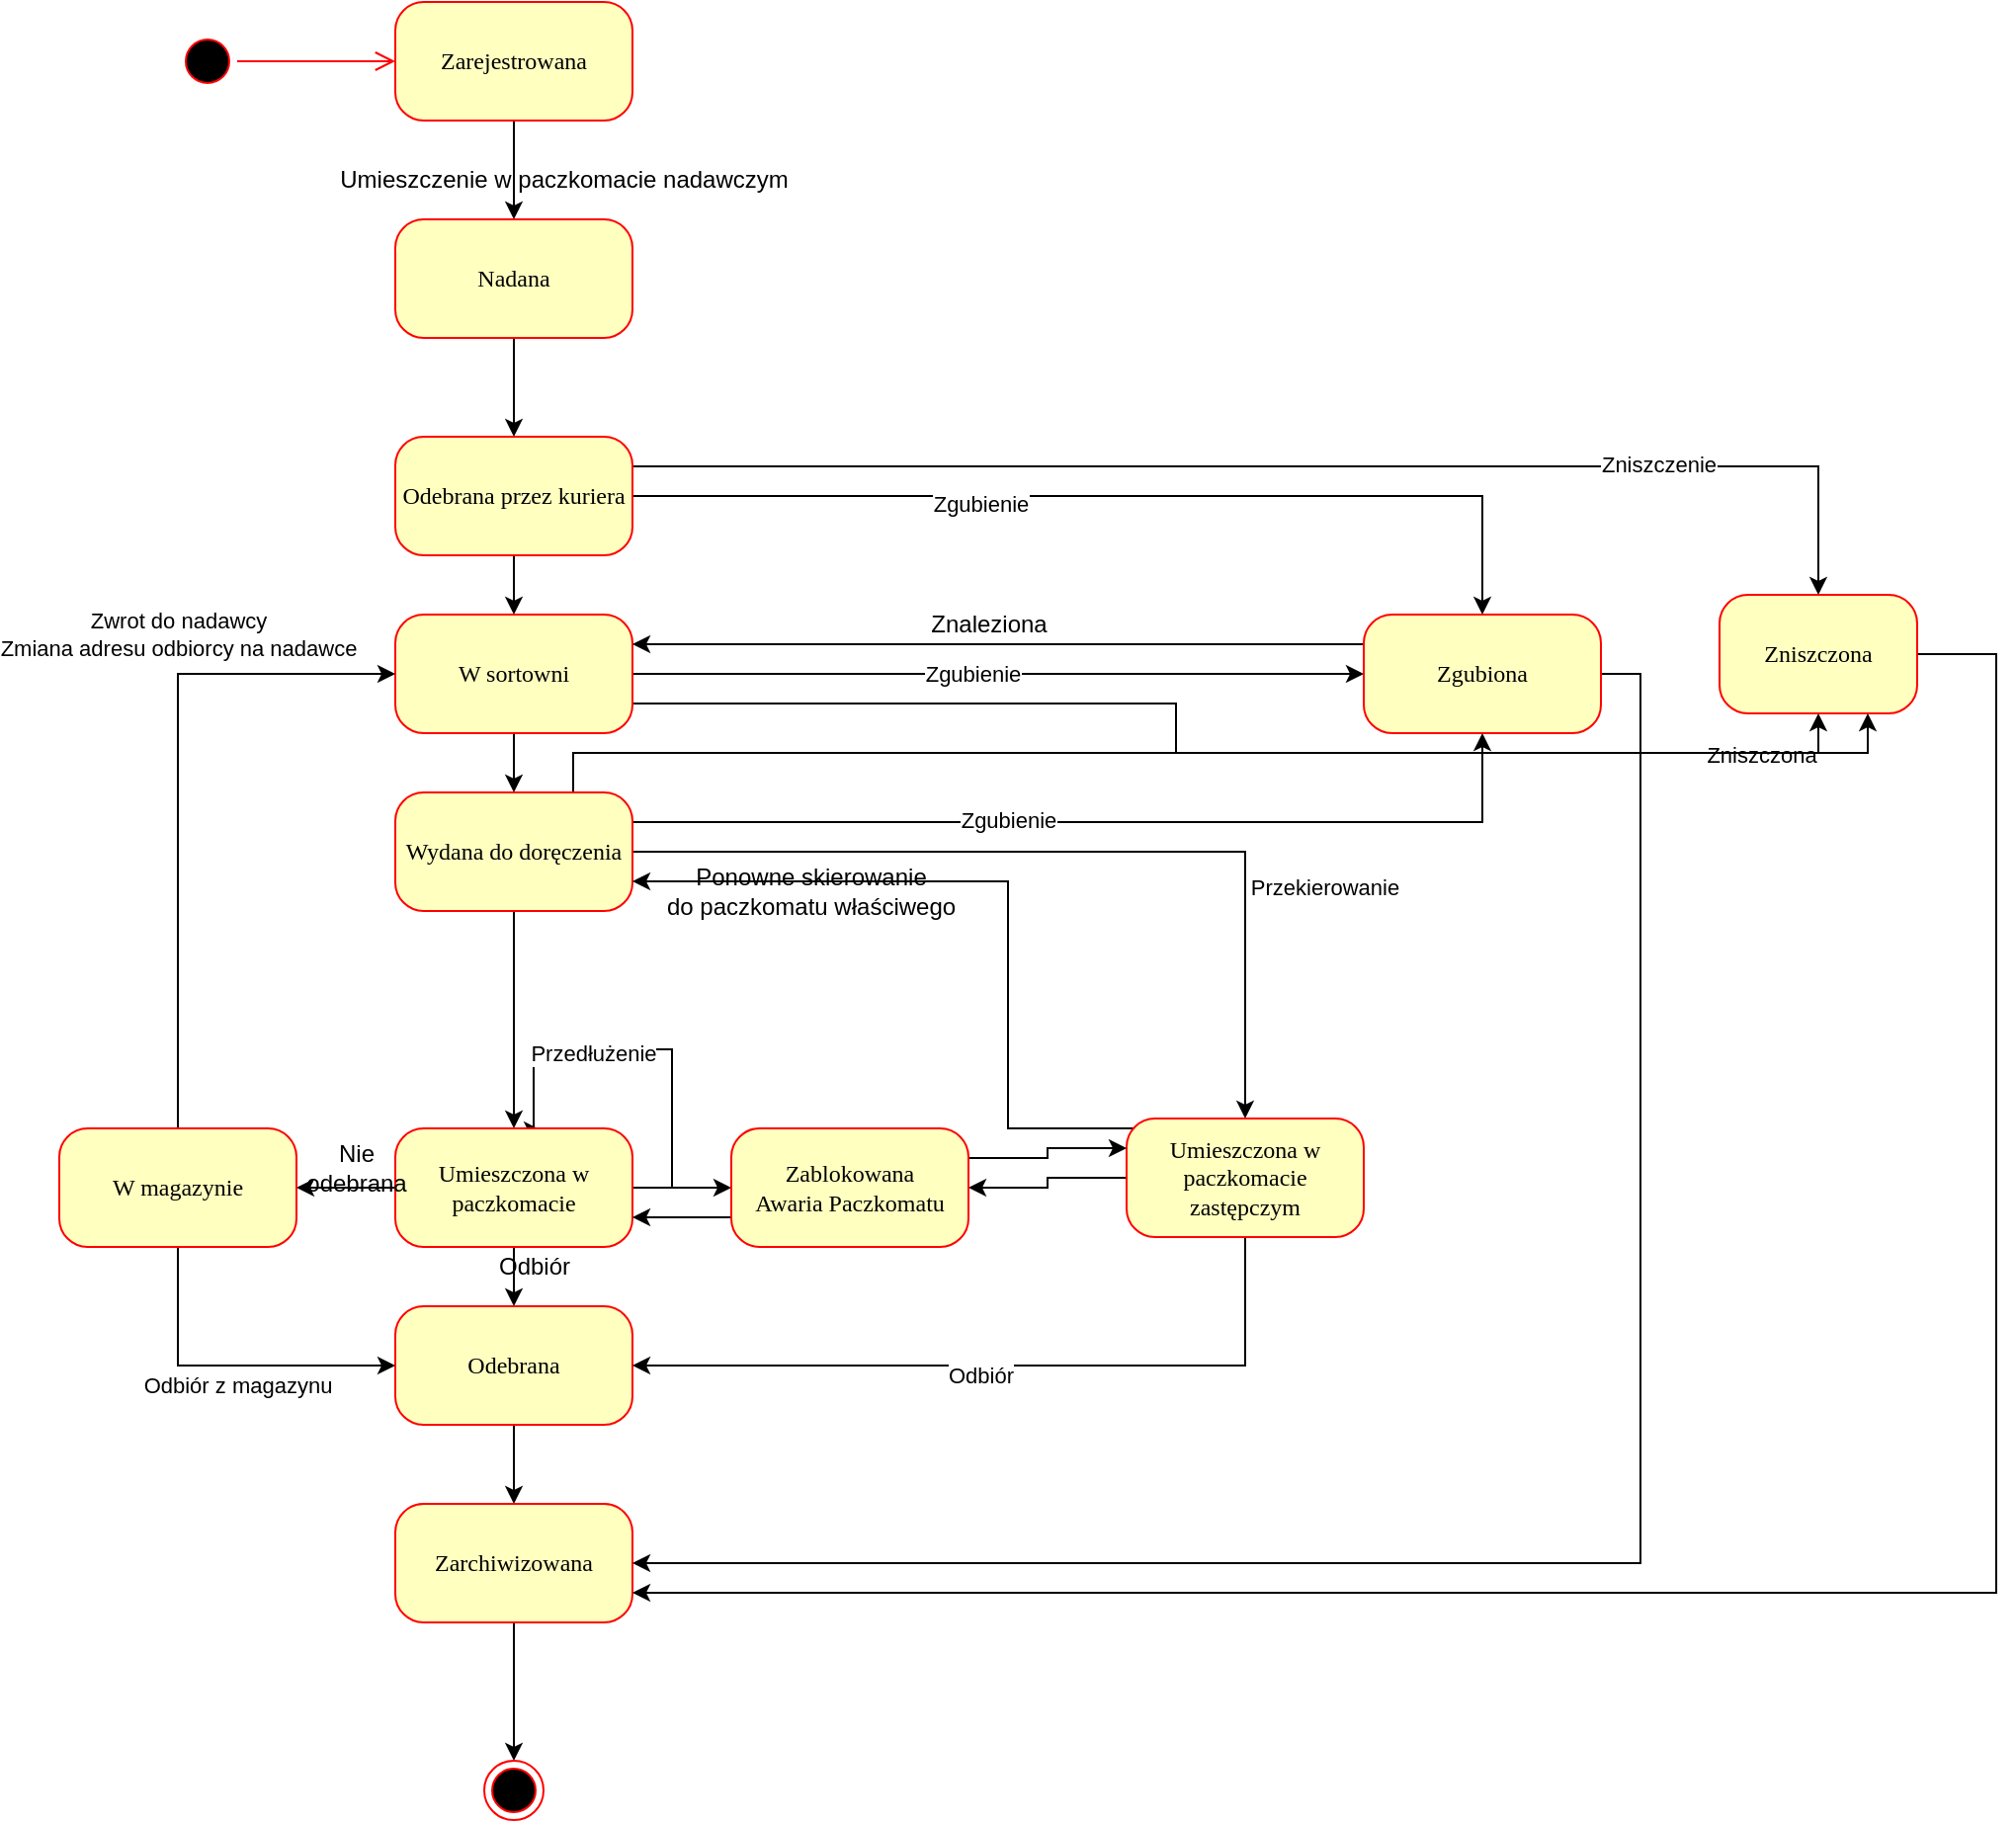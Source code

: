 <mxfile version="20.5.1" type="google"><diagram name="Page-1" id="58cdce13-f638-feb5-8d6f-7d28b1aa9fa0"><mxGraphModel grid="1" page="1" gridSize="10" guides="1" tooltips="1" connect="1" arrows="1" fold="1" pageScale="1" pageWidth="1100" pageHeight="850" background="none" math="0" shadow="0"><root><mxCell id="0"/><mxCell id="1" parent="0"/><mxCell id="382b91b5511bd0f7-1" value="" style="ellipse;html=1;shape=startState;fillColor=#000000;strokeColor=#ff0000;rounded=1;shadow=0;comic=0;labelBackgroundColor=none;fontFamily=Verdana;fontSize=12;fontColor=#000000;align=center;direction=south;" vertex="1" parent="1"><mxGeometry x="130" y="135" width="30" height="30" as="geometry"/></mxCell><mxCell id="bDHrvaATf2EX2IFZGxNO-3" style="edgeStyle=orthogonalEdgeStyle;rounded=0;orthogonalLoop=1;jettySize=auto;html=1;" edge="1" parent="1" source="382b91b5511bd0f7-6" target="bDHrvaATf2EX2IFZGxNO-2"><mxGeometry relative="1" as="geometry"/></mxCell><mxCell id="382b91b5511bd0f7-6" value="Zarejestrowana" style="rounded=1;whiteSpace=wrap;html=1;arcSize=24;fillColor=#ffffc0;strokeColor=#ff0000;shadow=0;comic=0;labelBackgroundColor=none;fontFamily=Verdana;fontSize=12;fontColor=#000000;align=center;" vertex="1" parent="1"><mxGeometry x="240" y="120" width="120" height="60" as="geometry"/></mxCell><mxCell id="2a3bc250acf0617d-9" style="edgeStyle=orthogonalEdgeStyle;html=1;labelBackgroundColor=none;endArrow=open;endSize=8;strokeColor=#ff0000;fontFamily=Verdana;fontSize=12;align=left;" edge="1" parent="1" source="382b91b5511bd0f7-1" target="382b91b5511bd0f7-6"><mxGeometry relative="1" as="geometry"/></mxCell><mxCell id="bDHrvaATf2EX2IFZGxNO-5" style="edgeStyle=orthogonalEdgeStyle;rounded=0;orthogonalLoop=1;jettySize=auto;html=1;" edge="1" parent="1" source="bDHrvaATf2EX2IFZGxNO-2" target="bDHrvaATf2EX2IFZGxNO-4"><mxGeometry relative="1" as="geometry"/></mxCell><mxCell id="bDHrvaATf2EX2IFZGxNO-2" value="Nadana" style="rounded=1;whiteSpace=wrap;html=1;arcSize=24;fillColor=#ffffc0;strokeColor=#ff0000;shadow=0;comic=0;labelBackgroundColor=none;fontFamily=Verdana;fontSize=12;fontColor=#000000;align=center;" vertex="1" parent="1"><mxGeometry x="240" y="230" width="120" height="60" as="geometry"/></mxCell><mxCell id="bDHrvaATf2EX2IFZGxNO-7" style="edgeStyle=orthogonalEdgeStyle;rounded=0;orthogonalLoop=1;jettySize=auto;html=1;" edge="1" parent="1" source="bDHrvaATf2EX2IFZGxNO-4" target="bDHrvaATf2EX2IFZGxNO-6"><mxGeometry relative="1" as="geometry"/></mxCell><mxCell id="bDHrvaATf2EX2IFZGxNO-30" style="edgeStyle=orthogonalEdgeStyle;rounded=0;orthogonalLoop=1;jettySize=auto;html=1;exitX=1;exitY=0.5;exitDx=0;exitDy=0;entryX=0.5;entryY=0;entryDx=0;entryDy=0;" edge="1" parent="1" source="bDHrvaATf2EX2IFZGxNO-4" target="bDHrvaATf2EX2IFZGxNO-28"><mxGeometry relative="1" as="geometry"/></mxCell><mxCell id="bDHrvaATf2EX2IFZGxNO-34" value="Zgubienie" style="edgeLabel;html=1;align=center;verticalAlign=middle;resizable=0;points=[];" connectable="0" vertex="1" parent="bDHrvaATf2EX2IFZGxNO-30"><mxGeometry x="-0.282" y="-4" relative="1" as="geometry"><mxPoint as="offset"/></mxGeometry></mxCell><mxCell id="bDHrvaATf2EX2IFZGxNO-61" style="edgeStyle=orthogonalEdgeStyle;rounded=0;orthogonalLoop=1;jettySize=auto;html=1;exitX=1;exitY=0.25;exitDx=0;exitDy=0;entryX=0.5;entryY=0;entryDx=0;entryDy=0;" edge="1" parent="1" source="bDHrvaATf2EX2IFZGxNO-4" target="bDHrvaATf2EX2IFZGxNO-58"><mxGeometry relative="1" as="geometry"><mxPoint x="910" y="355" as="targetPoint"/></mxGeometry></mxCell><mxCell id="bDHrvaATf2EX2IFZGxNO-62" value="Zniszczenie" style="edgeLabel;html=1;align=center;verticalAlign=middle;resizable=0;points=[];" connectable="0" vertex="1" parent="bDHrvaATf2EX2IFZGxNO-61"><mxGeometry x="0.561" y="1" relative="1" as="geometry"><mxPoint as="offset"/></mxGeometry></mxCell><mxCell id="bDHrvaATf2EX2IFZGxNO-4" value="Odebrana przez kuriera" style="rounded=1;whiteSpace=wrap;html=1;arcSize=24;fillColor=#ffffc0;strokeColor=#ff0000;shadow=0;comic=0;labelBackgroundColor=none;fontFamily=Verdana;fontSize=12;fontColor=#000000;align=center;" vertex="1" parent="1"><mxGeometry x="240" y="340" width="120" height="60" as="geometry"/></mxCell><mxCell id="bDHrvaATf2EX2IFZGxNO-9" style="edgeStyle=orthogonalEdgeStyle;rounded=0;orthogonalLoop=1;jettySize=auto;html=1;" edge="1" parent="1" source="bDHrvaATf2EX2IFZGxNO-6" target="bDHrvaATf2EX2IFZGxNO-8"><mxGeometry relative="1" as="geometry"/></mxCell><mxCell id="bDHrvaATf2EX2IFZGxNO-29" style="edgeStyle=orthogonalEdgeStyle;rounded=0;orthogonalLoop=1;jettySize=auto;html=1;" edge="1" parent="1" source="bDHrvaATf2EX2IFZGxNO-6" target="bDHrvaATf2EX2IFZGxNO-28"><mxGeometry relative="1" as="geometry"/></mxCell><mxCell id="bDHrvaATf2EX2IFZGxNO-33" value="Zgubienie" style="edgeLabel;html=1;align=center;verticalAlign=middle;resizable=0;points=[];" connectable="0" vertex="1" parent="bDHrvaATf2EX2IFZGxNO-29"><mxGeometry x="-0.07" relative="1" as="geometry"><mxPoint as="offset"/></mxGeometry></mxCell><mxCell id="bDHrvaATf2EX2IFZGxNO-63" style="edgeStyle=orthogonalEdgeStyle;rounded=0;orthogonalLoop=1;jettySize=auto;html=1;exitX=1;exitY=0.75;exitDx=0;exitDy=0;entryX=0.5;entryY=1;entryDx=0;entryDy=0;" edge="1" parent="1" source="bDHrvaATf2EX2IFZGxNO-6" target="bDHrvaATf2EX2IFZGxNO-58"><mxGeometry relative="1" as="geometry"/></mxCell><mxCell id="bDHrvaATf2EX2IFZGxNO-64" value="Zniszczona" style="edgeLabel;html=1;align=center;verticalAlign=middle;resizable=0;points=[];" connectable="0" vertex="1" parent="bDHrvaATf2EX2IFZGxNO-63"><mxGeometry x="0.847" y="-1" relative="1" as="geometry"><mxPoint as="offset"/></mxGeometry></mxCell><mxCell id="bDHrvaATf2EX2IFZGxNO-6" value="W sortowni" style="rounded=1;whiteSpace=wrap;html=1;arcSize=24;fillColor=#ffffc0;strokeColor=#ff0000;shadow=0;comic=0;labelBackgroundColor=none;fontFamily=Verdana;fontSize=12;fontColor=#000000;align=center;" vertex="1" parent="1"><mxGeometry x="240" y="430" width="120" height="60" as="geometry"/></mxCell><mxCell id="bDHrvaATf2EX2IFZGxNO-11" style="edgeStyle=orthogonalEdgeStyle;rounded=0;orthogonalLoop=1;jettySize=auto;html=1;" edge="1" parent="1" source="bDHrvaATf2EX2IFZGxNO-8" target="bDHrvaATf2EX2IFZGxNO-10"><mxGeometry relative="1" as="geometry"/></mxCell><mxCell id="bDHrvaATf2EX2IFZGxNO-25" style="edgeStyle=orthogonalEdgeStyle;rounded=0;orthogonalLoop=1;jettySize=auto;html=1;" edge="1" parent="1" source="bDHrvaATf2EX2IFZGxNO-8" target="bDHrvaATf2EX2IFZGxNO-24"><mxGeometry relative="1" as="geometry"/></mxCell><mxCell id="bDHrvaATf2EX2IFZGxNO-37" value="Przekierowanie" style="edgeLabel;html=1;align=center;verticalAlign=middle;resizable=0;points=[];" connectable="0" vertex="1" parent="bDHrvaATf2EX2IFZGxNO-25"><mxGeometry x="0.474" y="1" relative="1" as="geometry"><mxPoint x="39" as="offset"/></mxGeometry></mxCell><mxCell id="bDHrvaATf2EX2IFZGxNO-31" style="edgeStyle=orthogonalEdgeStyle;rounded=0;orthogonalLoop=1;jettySize=auto;html=1;exitX=1;exitY=0.25;exitDx=0;exitDy=0;entryX=0.5;entryY=1;entryDx=0;entryDy=0;" edge="1" parent="1" source="bDHrvaATf2EX2IFZGxNO-8" target="bDHrvaATf2EX2IFZGxNO-28"><mxGeometry relative="1" as="geometry"/></mxCell><mxCell id="bDHrvaATf2EX2IFZGxNO-35" value="Zgubienie" style="edgeLabel;html=1;align=center;verticalAlign=middle;resizable=0;points=[];" connectable="0" vertex="1" parent="bDHrvaATf2EX2IFZGxNO-31"><mxGeometry x="-0.2" y="1" relative="1" as="geometry"><mxPoint as="offset"/></mxGeometry></mxCell><mxCell id="bDHrvaATf2EX2IFZGxNO-67" style="edgeStyle=orthogonalEdgeStyle;rounded=0;orthogonalLoop=1;jettySize=auto;html=1;exitX=0.75;exitY=0;exitDx=0;exitDy=0;entryX=0.75;entryY=1;entryDx=0;entryDy=0;" edge="1" parent="1" source="bDHrvaATf2EX2IFZGxNO-8" target="bDHrvaATf2EX2IFZGxNO-58"><mxGeometry relative="1" as="geometry"/></mxCell><mxCell id="bDHrvaATf2EX2IFZGxNO-8" value="Wydana do doręczenia" style="rounded=1;whiteSpace=wrap;html=1;arcSize=24;fillColor=#ffffc0;strokeColor=#ff0000;shadow=0;comic=0;labelBackgroundColor=none;fontFamily=Verdana;fontSize=12;fontColor=#000000;align=center;" vertex="1" parent="1"><mxGeometry x="240" y="520" width="120" height="60" as="geometry"/></mxCell><mxCell id="bDHrvaATf2EX2IFZGxNO-13" style="edgeStyle=orthogonalEdgeStyle;rounded=0;orthogonalLoop=1;jettySize=auto;html=1;" edge="1" parent="1" source="bDHrvaATf2EX2IFZGxNO-10" target="bDHrvaATf2EX2IFZGxNO-12"><mxGeometry relative="1" as="geometry"/></mxCell><mxCell id="bDHrvaATf2EX2IFZGxNO-22" style="edgeStyle=orthogonalEdgeStyle;rounded=0;orthogonalLoop=1;jettySize=auto;html=1;exitX=1;exitY=0.5;exitDx=0;exitDy=0;entryX=0.617;entryY=0.017;entryDx=0;entryDy=0;entryPerimeter=0;" edge="1" parent="1" source="bDHrvaATf2EX2IFZGxNO-10" target="bDHrvaATf2EX2IFZGxNO-10"><mxGeometry relative="1" as="geometry"><mxPoint x="310" y="680" as="targetPoint"/><Array as="points"><mxPoint x="380" y="720"/><mxPoint x="380" y="650"/><mxPoint x="310" y="650"/><mxPoint x="310" y="691"/></Array></mxGeometry></mxCell><mxCell id="bDHrvaATf2EX2IFZGxNO-23" value="Przedłużenie" style="edgeLabel;html=1;align=center;verticalAlign=middle;resizable=0;points=[];" connectable="0" vertex="1" parent="bDHrvaATf2EX2IFZGxNO-22"><mxGeometry x="0.356" y="2" relative="1" as="geometry"><mxPoint x="9" as="offset"/></mxGeometry></mxCell><mxCell id="bDHrvaATf2EX2IFZGxNO-51" style="edgeStyle=orthogonalEdgeStyle;rounded=0;orthogonalLoop=1;jettySize=auto;html=1;" edge="1" parent="1" source="bDHrvaATf2EX2IFZGxNO-10" target="bDHrvaATf2EX2IFZGxNO-50"><mxGeometry relative="1" as="geometry"/></mxCell><mxCell id="bDHrvaATf2EX2IFZGxNO-74" style="edgeStyle=orthogonalEdgeStyle;rounded=0;orthogonalLoop=1;jettySize=auto;html=1;" edge="1" parent="1" source="bDHrvaATf2EX2IFZGxNO-10" target="bDHrvaATf2EX2IFZGxNO-73"><mxGeometry relative="1" as="geometry"/></mxCell><mxCell id="bDHrvaATf2EX2IFZGxNO-10" value="Umieszczona w paczkomacie" style="rounded=1;whiteSpace=wrap;html=1;arcSize=24;fillColor=#ffffc0;strokeColor=#ff0000;shadow=0;comic=0;labelBackgroundColor=none;fontFamily=Verdana;fontSize=12;fontColor=#000000;align=center;" vertex="1" parent="1"><mxGeometry x="240" y="690" width="120" height="60" as="geometry"/></mxCell><mxCell id="bDHrvaATf2EX2IFZGxNO-16" style="edgeStyle=orthogonalEdgeStyle;rounded=0;orthogonalLoop=1;jettySize=auto;html=1;" edge="1" parent="1" source="bDHrvaATf2EX2IFZGxNO-12" target="bDHrvaATf2EX2IFZGxNO-15"><mxGeometry relative="1" as="geometry"/></mxCell><mxCell id="bDHrvaATf2EX2IFZGxNO-12" value="Odebrana" style="rounded=1;whiteSpace=wrap;html=1;arcSize=24;fillColor=#ffffc0;strokeColor=#ff0000;shadow=0;comic=0;labelBackgroundColor=none;fontFamily=Verdana;fontSize=12;fontColor=#000000;align=center;" vertex="1" parent="1"><mxGeometry x="240" y="780" width="120" height="60" as="geometry"/></mxCell><mxCell id="bDHrvaATf2EX2IFZGxNO-20" style="edgeStyle=orthogonalEdgeStyle;rounded=0;orthogonalLoop=1;jettySize=auto;html=1;entryX=0.5;entryY=0;entryDx=0;entryDy=0;" edge="1" parent="1" source="bDHrvaATf2EX2IFZGxNO-15" target="bDHrvaATf2EX2IFZGxNO-17"><mxGeometry relative="1" as="geometry"/></mxCell><mxCell id="bDHrvaATf2EX2IFZGxNO-15" value="Zarchiwizowana" style="rounded=1;whiteSpace=wrap;html=1;arcSize=24;fillColor=#ffffc0;strokeColor=#ff0000;shadow=0;comic=0;labelBackgroundColor=none;fontFamily=Verdana;fontSize=12;fontColor=#000000;align=center;" vertex="1" parent="1"><mxGeometry x="240" y="880" width="120" height="60" as="geometry"/></mxCell><mxCell id="bDHrvaATf2EX2IFZGxNO-17" value="" style="ellipse;html=1;shape=endState;fillColor=#000000;strokeColor=#ff0000;" vertex="1" parent="1"><mxGeometry x="285" y="1010" width="30" height="30" as="geometry"/></mxCell><mxCell id="bDHrvaATf2EX2IFZGxNO-26" style="edgeStyle=orthogonalEdgeStyle;rounded=0;orthogonalLoop=1;jettySize=auto;html=1;entryX=1;entryY=0.5;entryDx=0;entryDy=0;exitX=0.5;exitY=1;exitDx=0;exitDy=0;" edge="1" parent="1" source="bDHrvaATf2EX2IFZGxNO-24" target="bDHrvaATf2EX2IFZGxNO-12"><mxGeometry relative="1" as="geometry"><Array as="points"><mxPoint x="670" y="810"/></Array></mxGeometry></mxCell><mxCell id="bDHrvaATf2EX2IFZGxNO-71" value="Odbiór" style="edgeLabel;html=1;align=center;verticalAlign=middle;resizable=0;points=[];" connectable="0" vertex="1" parent="bDHrvaATf2EX2IFZGxNO-26"><mxGeometry x="0.061" y="5" relative="1" as="geometry"><mxPoint as="offset"/></mxGeometry></mxCell><mxCell id="bDHrvaATf2EX2IFZGxNO-36" style="edgeStyle=orthogonalEdgeStyle;rounded=0;orthogonalLoop=1;jettySize=auto;html=1;exitX=0.25;exitY=0;exitDx=0;exitDy=0;entryX=1;entryY=0.75;entryDx=0;entryDy=0;" edge="1" parent="1" source="bDHrvaATf2EX2IFZGxNO-24" target="bDHrvaATf2EX2IFZGxNO-8"><mxGeometry relative="1" as="geometry"><Array as="points"><mxPoint x="550" y="690"/><mxPoint x="550" y="565"/></Array></mxGeometry></mxCell><mxCell id="bDHrvaATf2EX2IFZGxNO-76" style="edgeStyle=orthogonalEdgeStyle;rounded=0;orthogonalLoop=1;jettySize=auto;html=1;entryX=1;entryY=0.5;entryDx=0;entryDy=0;" edge="1" parent="1" source="bDHrvaATf2EX2IFZGxNO-24" target="bDHrvaATf2EX2IFZGxNO-73"><mxGeometry relative="1" as="geometry"/></mxCell><mxCell id="bDHrvaATf2EX2IFZGxNO-24" value="Umieszczona w paczkomacie zastępczym" style="rounded=1;whiteSpace=wrap;html=1;arcSize=24;fillColor=#ffffc0;strokeColor=#ff0000;shadow=0;comic=0;labelBackgroundColor=none;fontFamily=Verdana;fontSize=12;fontColor=#000000;align=center;" vertex="1" parent="1"><mxGeometry x="610" y="685" width="120" height="60" as="geometry"/></mxCell><mxCell id="bDHrvaATf2EX2IFZGxNO-32" style="edgeStyle=orthogonalEdgeStyle;rounded=0;orthogonalLoop=1;jettySize=auto;html=1;exitX=1;exitY=0.5;exitDx=0;exitDy=0;entryX=1;entryY=0.5;entryDx=0;entryDy=0;" edge="1" parent="1" source="bDHrvaATf2EX2IFZGxNO-28" target="bDHrvaATf2EX2IFZGxNO-15"><mxGeometry relative="1" as="geometry"/></mxCell><mxCell id="bDHrvaATf2EX2IFZGxNO-40" style="edgeStyle=orthogonalEdgeStyle;rounded=0;orthogonalLoop=1;jettySize=auto;html=1;exitX=0;exitY=0.25;exitDx=0;exitDy=0;entryX=1;entryY=0.25;entryDx=0;entryDy=0;" edge="1" parent="1" source="bDHrvaATf2EX2IFZGxNO-28" target="bDHrvaATf2EX2IFZGxNO-6"><mxGeometry relative="1" as="geometry"/></mxCell><mxCell id="bDHrvaATf2EX2IFZGxNO-28" value="Zgubiona" style="rounded=1;whiteSpace=wrap;html=1;arcSize=24;fillColor=#ffffc0;strokeColor=#ff0000;shadow=0;comic=0;labelBackgroundColor=none;fontFamily=Verdana;fontSize=12;fontColor=#000000;align=center;" vertex="1" parent="1"><mxGeometry x="730" y="430" width="120" height="60" as="geometry"/></mxCell><mxCell id="bDHrvaATf2EX2IFZGxNO-38" value="Ponowne skierowanie&lt;br&gt;do paczkomatu właściwego" style="text;html=1;align=center;verticalAlign=middle;resizable=0;points=[];autosize=1;strokeColor=none;fillColor=none;" vertex="1" parent="1"><mxGeometry x="365" y="550" width="170" height="40" as="geometry"/></mxCell><mxCell id="bDHrvaATf2EX2IFZGxNO-39" value="Umieszczenie w paczkomacie nadawczym" style="text;html=1;align=center;verticalAlign=middle;resizable=0;points=[];autosize=1;strokeColor=none;fillColor=none;" vertex="1" parent="1"><mxGeometry x="200" y="195" width="250" height="30" as="geometry"/></mxCell><mxCell id="bDHrvaATf2EX2IFZGxNO-41" value="Znaleziona" style="text;html=1;align=center;verticalAlign=middle;resizable=0;points=[];autosize=1;strokeColor=none;fillColor=none;" vertex="1" parent="1"><mxGeometry x="500" y="420" width="80" height="30" as="geometry"/></mxCell><mxCell id="bDHrvaATf2EX2IFZGxNO-52" style="edgeStyle=orthogonalEdgeStyle;rounded=0;orthogonalLoop=1;jettySize=auto;html=1;exitX=0.5;exitY=1;exitDx=0;exitDy=0;entryX=0;entryY=0.5;entryDx=0;entryDy=0;" edge="1" parent="1" source="bDHrvaATf2EX2IFZGxNO-50" target="bDHrvaATf2EX2IFZGxNO-12"><mxGeometry relative="1" as="geometry"/></mxCell><mxCell id="bDHrvaATf2EX2IFZGxNO-72" value="Odbiór z magazynu" style="edgeLabel;html=1;align=center;verticalAlign=middle;resizable=0;points=[];" connectable="0" vertex="1" parent="bDHrvaATf2EX2IFZGxNO-52"><mxGeometry x="-0.082" y="3" relative="1" as="geometry"><mxPoint x="12" y="13" as="offset"/></mxGeometry></mxCell><mxCell id="bDHrvaATf2EX2IFZGxNO-56" style="edgeStyle=orthogonalEdgeStyle;rounded=0;orthogonalLoop=1;jettySize=auto;html=1;exitX=0.5;exitY=0;exitDx=0;exitDy=0;entryX=0;entryY=0.5;entryDx=0;entryDy=0;" edge="1" parent="1" source="bDHrvaATf2EX2IFZGxNO-50" target="bDHrvaATf2EX2IFZGxNO-6"><mxGeometry relative="1" as="geometry"/></mxCell><mxCell id="bDHrvaATf2EX2IFZGxNO-57" value="Zwrot do nadawcy&lt;br&gt;Zmiana adresu odbiorcy na nadawce" style="edgeLabel;html=1;align=center;verticalAlign=middle;resizable=0;points=[];" connectable="0" vertex="1" parent="bDHrvaATf2EX2IFZGxNO-56"><mxGeometry x="0.459" relative="1" as="geometry"><mxPoint x="-18" y="-20" as="offset"/></mxGeometry></mxCell><mxCell id="bDHrvaATf2EX2IFZGxNO-50" value="W magazynie" style="rounded=1;whiteSpace=wrap;html=1;arcSize=24;fillColor=#ffffc0;strokeColor=#ff0000;shadow=0;comic=0;labelBackgroundColor=none;fontFamily=Verdana;fontSize=12;fontColor=#000000;align=center;" vertex="1" parent="1"><mxGeometry x="70" y="690" width="120" height="60" as="geometry"/></mxCell><mxCell id="bDHrvaATf2EX2IFZGxNO-68" style="edgeStyle=orthogonalEdgeStyle;rounded=0;orthogonalLoop=1;jettySize=auto;html=1;entryX=1;entryY=0.75;entryDx=0;entryDy=0;" edge="1" parent="1" source="bDHrvaATf2EX2IFZGxNO-58" target="bDHrvaATf2EX2IFZGxNO-15"><mxGeometry relative="1" as="geometry"><Array as="points"><mxPoint x="1050" y="450"/><mxPoint x="1050" y="925"/></Array></mxGeometry></mxCell><mxCell id="bDHrvaATf2EX2IFZGxNO-58" value="Zniszczona" style="rounded=1;whiteSpace=wrap;html=1;arcSize=24;fillColor=#ffffc0;strokeColor=#ff0000;shadow=0;comic=0;labelBackgroundColor=none;fontFamily=Verdana;fontSize=12;fontColor=#000000;align=center;" vertex="1" parent="1"><mxGeometry x="910" y="420" width="100" height="60" as="geometry"/></mxCell><mxCell id="bDHrvaATf2EX2IFZGxNO-69" value="Nie&lt;br&gt;odebrana" style="text;html=1;align=center;verticalAlign=middle;resizable=0;points=[];autosize=1;strokeColor=none;fillColor=none;" vertex="1" parent="1"><mxGeometry x="185" y="690" width="70" height="40" as="geometry"/></mxCell><mxCell id="bDHrvaATf2EX2IFZGxNO-70" value="Odbiór" style="text;html=1;align=center;verticalAlign=middle;resizable=0;points=[];autosize=1;strokeColor=none;fillColor=none;" vertex="1" parent="1"><mxGeometry x="280" y="745" width="60" height="30" as="geometry"/></mxCell><mxCell id="bDHrvaATf2EX2IFZGxNO-75" style="edgeStyle=orthogonalEdgeStyle;rounded=0;orthogonalLoop=1;jettySize=auto;html=1;exitX=1;exitY=0.25;exitDx=0;exitDy=0;entryX=0;entryY=0.25;entryDx=0;entryDy=0;" edge="1" parent="1" source="bDHrvaATf2EX2IFZGxNO-73" target="bDHrvaATf2EX2IFZGxNO-24"><mxGeometry relative="1" as="geometry"/></mxCell><mxCell id="bDHrvaATf2EX2IFZGxNO-77" style="edgeStyle=orthogonalEdgeStyle;rounded=0;orthogonalLoop=1;jettySize=auto;html=1;exitX=0;exitY=0.75;exitDx=0;exitDy=0;entryX=1;entryY=0.75;entryDx=0;entryDy=0;" edge="1" parent="1" source="bDHrvaATf2EX2IFZGxNO-73" target="bDHrvaATf2EX2IFZGxNO-10"><mxGeometry relative="1" as="geometry"/></mxCell><mxCell id="bDHrvaATf2EX2IFZGxNO-73" value="Zablokowana&lt;br&gt;Awaria Paczkomatu" style="rounded=1;whiteSpace=wrap;html=1;arcSize=24;fillColor=#ffffc0;strokeColor=#ff0000;shadow=0;comic=0;labelBackgroundColor=none;fontFamily=Verdana;fontSize=12;fontColor=#000000;align=center;" vertex="1" parent="1"><mxGeometry x="410" y="690" width="120" height="60" as="geometry"/></mxCell></root></mxGraphModel></diagram></mxfile>